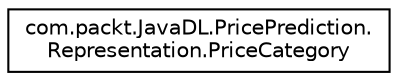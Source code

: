 digraph "Representación gráfica de la clase"
{
  edge [fontname="Helvetica",fontsize="10",labelfontname="Helvetica",labelfontsize="10"];
  node [fontname="Helvetica",fontsize="10",shape=record];
  rankdir="LR";
  Node0 [label="com.packt.JavaDL.PricePrediction.\lRepresentation.PriceCategory",height=0.2,width=0.4,color="black", fillcolor="white", style="filled",URL="$enumcom_1_1packt_1_1_java_d_l_1_1_price_prediction_1_1_representation_1_1_price_category.html"];
}
